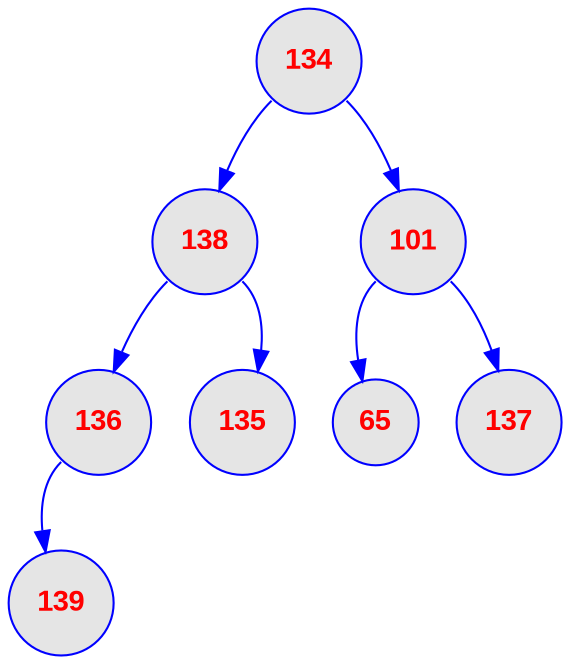 digraph tas {
	node [
		fontname  = "Arial bold" 
		fontsize  = "14"
		fontcolor = "red"
		style     = "rounded, filled"
		shape     = "circle"
		fillcolor = "grey90"
		color     = "blue"
		width     = "0.5"
	]

	edge [
		color     = "blue"
	]

	0 [label = "134"];
	0 [label = "134"];
	0:sw -> 1;
	1 [label = "138"];
	1 [label = "138"];
	1:sw -> 3;
	3 [label = "136"];
	3 [label = "136"];
	3:sw -> 7;
	7 [label = "139"];
	1:se -> 4;
	4 [label = "135"];
	0:se -> 2;
	2 [label = "101"];
	2 [label = "101"];
	2:sw -> 5;
	5 [label = "65"];
	2:se -> 6;
	6 [label = "137"];
}
